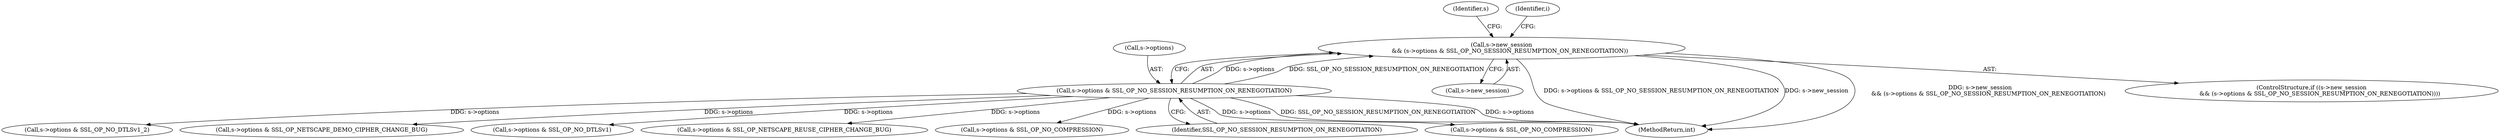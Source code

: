 digraph "0_openssl_a004e72b95835136d3f1ea90517f706c24c03da7@pointer" {
"1000439" [label="(Call,s->new_session\n         && (s->options & SSL_OP_NO_SESSION_RESUMPTION_ON_RENEGOTIATION))"];
"1000443" [label="(Call,s->options & SSL_OP_NO_SESSION_RESUMPTION_ON_RENEGOTIATION)"];
"1000438" [label="(ControlStructure,if ((s->new_session\n         && (s->options & SSL_OP_NO_SESSION_RESUMPTION_ON_RENEGOTIATION))))"];
"1000447" [label="(Identifier,SSL_OP_NO_SESSION_RESUMPTION_ON_RENEGOTIATION)"];
"1001290" [label="(Call,s->options & SSL_OP_NO_COMPRESSION)"];
"1000440" [label="(Call,s->new_session)"];
"1000444" [label="(Call,s->options)"];
"1000452" [label="(Identifier,s)"];
"1000659" [label="(Call,s->options & SSL_OP_NO_DTLSv1_2)"];
"1001533" [label="(Call,s->options & SSL_OP_NETSCAPE_DEMO_CIPHER_CHANGE_BUG)"];
"1000443" [label="(Call,s->options & SSL_OP_NO_SESSION_RESUMPTION_ON_RENEGOTIATION)"];
"1000703" [label="(Call,s->options & SSL_OP_NO_DTLSv1)"];
"1000870" [label="(Call,s->options & SSL_OP_NETSCAPE_REUSE_CIPHER_CHANGE_BUG)"];
"1001183" [label="(Call,s->options & SSL_OP_NO_COMPRESSION)"];
"1001694" [label="(MethodReturn,int)"];
"1000439" [label="(Call,s->new_session\n         && (s->options & SSL_OP_NO_SESSION_RESUMPTION_ON_RENEGOTIATION))"];
"1000458" [label="(Identifier,i)"];
"1000439" -> "1000438"  [label="AST: "];
"1000439" -> "1000440"  [label="CFG: "];
"1000439" -> "1000443"  [label="CFG: "];
"1000440" -> "1000439"  [label="AST: "];
"1000443" -> "1000439"  [label="AST: "];
"1000452" -> "1000439"  [label="CFG: "];
"1000458" -> "1000439"  [label="CFG: "];
"1000439" -> "1001694"  [label="DDG: s->options & SSL_OP_NO_SESSION_RESUMPTION_ON_RENEGOTIATION"];
"1000439" -> "1001694"  [label="DDG: s->new_session"];
"1000439" -> "1001694"  [label="DDG: s->new_session\n         && (s->options & SSL_OP_NO_SESSION_RESUMPTION_ON_RENEGOTIATION)"];
"1000443" -> "1000439"  [label="DDG: s->options"];
"1000443" -> "1000439"  [label="DDG: SSL_OP_NO_SESSION_RESUMPTION_ON_RENEGOTIATION"];
"1000443" -> "1000447"  [label="CFG: "];
"1000444" -> "1000443"  [label="AST: "];
"1000447" -> "1000443"  [label="AST: "];
"1000443" -> "1001694"  [label="DDG: SSL_OP_NO_SESSION_RESUMPTION_ON_RENEGOTIATION"];
"1000443" -> "1001694"  [label="DDG: s->options"];
"1000443" -> "1000659"  [label="DDG: s->options"];
"1000443" -> "1000703"  [label="DDG: s->options"];
"1000443" -> "1000870"  [label="DDG: s->options"];
"1000443" -> "1001183"  [label="DDG: s->options"];
"1000443" -> "1001290"  [label="DDG: s->options"];
"1000443" -> "1001533"  [label="DDG: s->options"];
}
